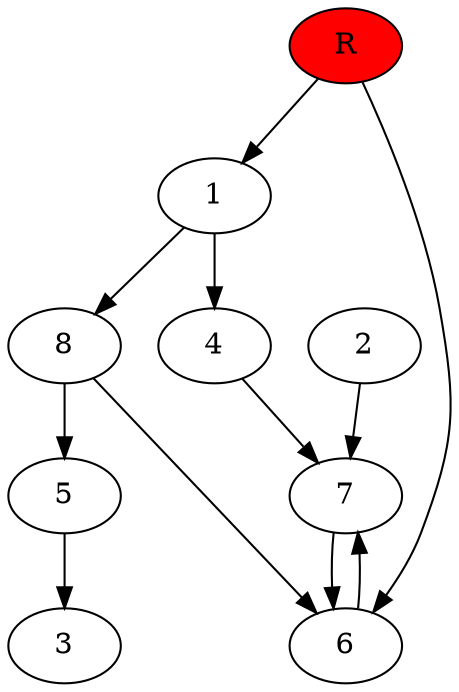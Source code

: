 digraph prb11681 {
	1
	2
	3
	4
	5
	6
	7
	8
	R [fillcolor="#ff0000" style=filled]
	1 -> 4
	1 -> 8
	2 -> 7
	4 -> 7
	5 -> 3
	6 -> 7
	7 -> 6
	8 -> 5
	8 -> 6
	R -> 1
	R -> 6
}
